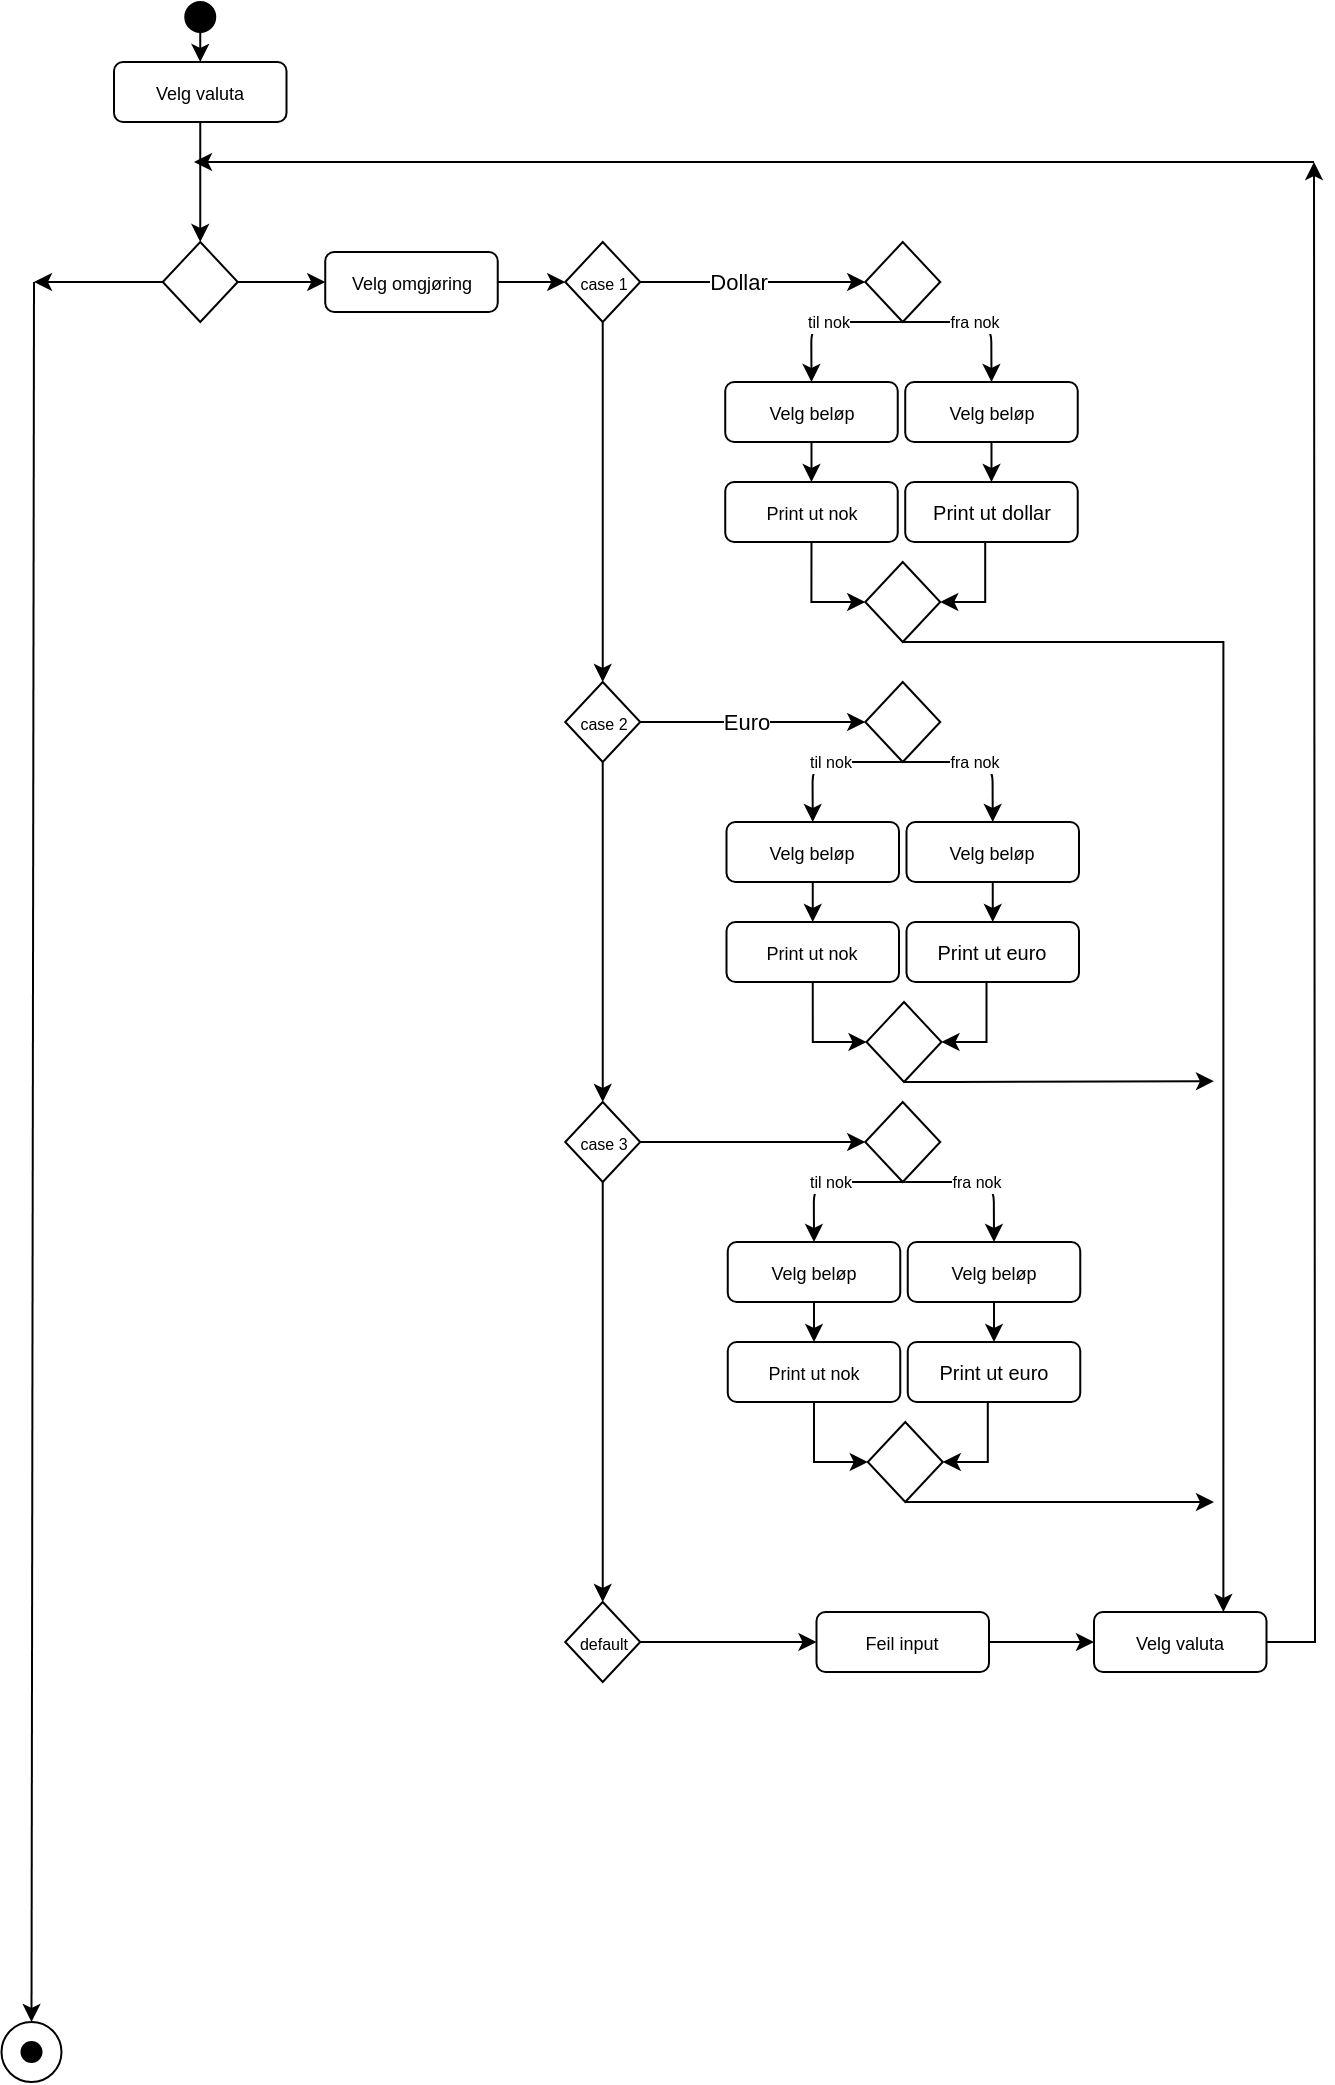 <mxfile version="13.6.2" type="device"><diagram id="JyWA14_zPHgkDeYesEHi" name="Page-1"><mxGraphModel dx="655" dy="447" grid="1" gridSize="10" guides="1" tooltips="1" connect="1" arrows="1" fold="1" page="1" pageScale="1" pageWidth="827" pageHeight="1169" math="0" shadow="0"><root><mxCell id="0"/><mxCell id="1" parent="0"/><mxCell id="v1BhZ8ggphj4JcMwc8kD-1" value="" style="ellipse;whiteSpace=wrap;html=1;aspect=fixed;fillColor=#000000;" vertex="1" parent="1"><mxGeometry x="195.63" width="15" height="15" as="geometry"/></mxCell><mxCell id="v1BhZ8ggphj4JcMwc8kD-5" style="edgeStyle=orthogonalEdgeStyle;rounded=0;orthogonalLoop=1;jettySize=auto;html=1;exitX=0.5;exitY=1;exitDx=0;exitDy=0;entryX=0.5;entryY=0;entryDx=0;entryDy=0;" edge="1" parent="1" source="v1BhZ8ggphj4JcMwc8kD-2" target="v1BhZ8ggphj4JcMwc8kD-4"><mxGeometry relative="1" as="geometry"/></mxCell><mxCell id="v1BhZ8ggphj4JcMwc8kD-2" value="&lt;font style=&quot;font-size: 9px&quot;&gt;Velg valuta&lt;/font&gt;" style="rounded=1;whiteSpace=wrap;html=1;fillColor=none;" vertex="1" parent="1"><mxGeometry x="160" y="30" width="86.25" height="30" as="geometry"/></mxCell><mxCell id="v1BhZ8ggphj4JcMwc8kD-3" value="" style="endArrow=classic;html=1;entryX=0.5;entryY=0;entryDx=0;entryDy=0;exitX=0.5;exitY=1;exitDx=0;exitDy=0;" edge="1" parent="1" source="v1BhZ8ggphj4JcMwc8kD-1" target="v1BhZ8ggphj4JcMwc8kD-2"><mxGeometry width="50" height="50" relative="1" as="geometry"><mxPoint x="400" y="60" as="sourcePoint"/><mxPoint x="450" y="10" as="targetPoint"/><Array as="points"/></mxGeometry></mxCell><mxCell id="v1BhZ8ggphj4JcMwc8kD-7" style="edgeStyle=orthogonalEdgeStyle;rounded=0;orthogonalLoop=1;jettySize=auto;html=1;exitX=1;exitY=0.5;exitDx=0;exitDy=0;entryX=0;entryY=0.5;entryDx=0;entryDy=0;" edge="1" parent="1" source="v1BhZ8ggphj4JcMwc8kD-4" target="v1BhZ8ggphj4JcMwc8kD-24"><mxGeometry relative="1" as="geometry"><mxPoint x="255.62" y="140" as="targetPoint"/></mxGeometry></mxCell><mxCell id="v1BhZ8ggphj4JcMwc8kD-4" value="" style="rhombus;whiteSpace=wrap;html=1;fillColor=none;" vertex="1" parent="1"><mxGeometry x="184.37" y="120" width="37.5" height="40" as="geometry"/></mxCell><mxCell id="v1BhZ8ggphj4JcMwc8kD-12" style="edgeStyle=orthogonalEdgeStyle;rounded=0;orthogonalLoop=1;jettySize=auto;html=1;exitX=0.5;exitY=1;exitDx=0;exitDy=0;entryX=0.5;entryY=0;entryDx=0;entryDy=0;" edge="1" parent="1" source="v1BhZ8ggphj4JcMwc8kD-10" target="v1BhZ8ggphj4JcMwc8kD-11"><mxGeometry relative="1" as="geometry"/></mxCell><mxCell id="v1BhZ8ggphj4JcMwc8kD-18" style="edgeStyle=orthogonalEdgeStyle;rounded=0;orthogonalLoop=1;jettySize=auto;html=1;exitX=1;exitY=0.5;exitDx=0;exitDy=0;entryX=0;entryY=0.5;entryDx=0;entryDy=0;" edge="1" parent="1" source="v1BhZ8ggphj4JcMwc8kD-10" target="v1BhZ8ggphj4JcMwc8kD-17"><mxGeometry relative="1" as="geometry"/></mxCell><mxCell id="v1BhZ8ggphj4JcMwc8kD-32" value="Dollar" style="edgeLabel;html=1;align=center;verticalAlign=middle;resizable=0;points=[];" vertex="1" connectable="0" parent="v1BhZ8ggphj4JcMwc8kD-18"><mxGeometry x="-0.127" relative="1" as="geometry"><mxPoint as="offset"/></mxGeometry></mxCell><mxCell id="v1BhZ8ggphj4JcMwc8kD-10" value="&lt;font style=&quot;font-size: 8px&quot;&gt;case 1&lt;/font&gt;" style="rhombus;whiteSpace=wrap;html=1;fillColor=none;" vertex="1" parent="1"><mxGeometry x="385.62" y="120" width="37.5" height="40" as="geometry"/></mxCell><mxCell id="v1BhZ8ggphj4JcMwc8kD-14" style="edgeStyle=orthogonalEdgeStyle;rounded=0;orthogonalLoop=1;jettySize=auto;html=1;exitX=0.5;exitY=1;exitDx=0;exitDy=0;entryX=0.5;entryY=0;entryDx=0;entryDy=0;" edge="1" parent="1" source="v1BhZ8ggphj4JcMwc8kD-11" target="v1BhZ8ggphj4JcMwc8kD-13"><mxGeometry relative="1" as="geometry"/></mxCell><mxCell id="v1BhZ8ggphj4JcMwc8kD-37" style="edgeStyle=orthogonalEdgeStyle;rounded=0;orthogonalLoop=1;jettySize=auto;html=1;exitX=1;exitY=0.5;exitDx=0;exitDy=0;entryX=0;entryY=0.5;entryDx=0;entryDy=0;" edge="1" parent="1" source="v1BhZ8ggphj4JcMwc8kD-11" target="v1BhZ8ggphj4JcMwc8kD-36"><mxGeometry relative="1" as="geometry"/></mxCell><mxCell id="v1BhZ8ggphj4JcMwc8kD-38" value="Euro" style="edgeLabel;html=1;align=center;verticalAlign=middle;resizable=0;points=[];" vertex="1" connectable="0" parent="v1BhZ8ggphj4JcMwc8kD-37"><mxGeometry x="-0.335" relative="1" as="geometry"><mxPoint x="15.26" as="offset"/></mxGeometry></mxCell><mxCell id="v1BhZ8ggphj4JcMwc8kD-11" value="&lt;font style=&quot;font-size: 8px&quot;&gt;case 2&lt;/font&gt;" style="rhombus;whiteSpace=wrap;html=1;fillColor=none;" vertex="1" parent="1"><mxGeometry x="385.62" y="340" width="37.5" height="40" as="geometry"/></mxCell><mxCell id="v1BhZ8ggphj4JcMwc8kD-16" style="edgeStyle=orthogonalEdgeStyle;rounded=0;orthogonalLoop=1;jettySize=auto;html=1;exitX=0.5;exitY=1;exitDx=0;exitDy=0;entryX=0.5;entryY=0;entryDx=0;entryDy=0;" edge="1" parent="1" source="v1BhZ8ggphj4JcMwc8kD-13" target="v1BhZ8ggphj4JcMwc8kD-15"><mxGeometry relative="1" as="geometry"/></mxCell><mxCell id="v1BhZ8ggphj4JcMwc8kD-53" style="edgeStyle=orthogonalEdgeStyle;rounded=0;orthogonalLoop=1;jettySize=auto;html=1;exitX=1;exitY=0.5;exitDx=0;exitDy=0;entryX=0;entryY=0.5;entryDx=0;entryDy=0;" edge="1" parent="1" source="v1BhZ8ggphj4JcMwc8kD-13" target="v1BhZ8ggphj4JcMwc8kD-52"><mxGeometry relative="1" as="geometry"/></mxCell><mxCell id="v1BhZ8ggphj4JcMwc8kD-13" value="&lt;font style=&quot;font-size: 8px&quot;&gt;case 3&lt;/font&gt;" style="rhombus;whiteSpace=wrap;html=1;fillColor=none;" vertex="1" parent="1"><mxGeometry x="385.62" y="550" width="37.5" height="40" as="geometry"/></mxCell><mxCell id="v1BhZ8ggphj4JcMwc8kD-69" style="edgeStyle=orthogonalEdgeStyle;rounded=0;orthogonalLoop=1;jettySize=auto;html=1;exitX=1;exitY=0.5;exitDx=0;exitDy=0;entryX=0;entryY=0.5;entryDx=0;entryDy=0;" edge="1" parent="1" source="v1BhZ8ggphj4JcMwc8kD-15" target="v1BhZ8ggphj4JcMwc8kD-84"><mxGeometry relative="1" as="geometry"><mxPoint x="500" y="820" as="targetPoint"/></mxGeometry></mxCell><mxCell id="v1BhZ8ggphj4JcMwc8kD-15" value="&lt;font style=&quot;font-size: 8px&quot;&gt;default&lt;br&gt;&lt;/font&gt;" style="rhombus;whiteSpace=wrap;html=1;fillColor=none;verticalAlign=middle;" vertex="1" parent="1"><mxGeometry x="385.62" y="800" width="37.5" height="40" as="geometry"/></mxCell><mxCell id="v1BhZ8ggphj4JcMwc8kD-17" value="" style="rhombus;whiteSpace=wrap;html=1;fillColor=none;" vertex="1" parent="1"><mxGeometry x="535.62" y="120" width="37.5" height="40" as="geometry"/></mxCell><mxCell id="v1BhZ8ggphj4JcMwc8kD-27" style="edgeStyle=orthogonalEdgeStyle;rounded=0;orthogonalLoop=1;jettySize=auto;html=1;exitX=0.5;exitY=1;exitDx=0;exitDy=0;entryX=0.5;entryY=0;entryDx=0;entryDy=0;" edge="1" parent="1" source="v1BhZ8ggphj4JcMwc8kD-19" target="v1BhZ8ggphj4JcMwc8kD-26"><mxGeometry relative="1" as="geometry"/></mxCell><mxCell id="v1BhZ8ggphj4JcMwc8kD-19" value="&lt;font style=&quot;font-size: 9px&quot;&gt;Velg beløp&lt;/font&gt;" style="rounded=1;whiteSpace=wrap;html=1;fillColor=none;" vertex="1" parent="1"><mxGeometry x="465.62" y="190" width="86.25" height="30" as="geometry"/></mxCell><mxCell id="v1BhZ8ggphj4JcMwc8kD-29" style="edgeStyle=orthogonalEdgeStyle;rounded=0;orthogonalLoop=1;jettySize=auto;html=1;exitX=0.5;exitY=1;exitDx=0;exitDy=0;entryX=0.5;entryY=0;entryDx=0;entryDy=0;" edge="1" parent="1" source="v1BhZ8ggphj4JcMwc8kD-21" target="v1BhZ8ggphj4JcMwc8kD-28"><mxGeometry relative="1" as="geometry"/></mxCell><mxCell id="v1BhZ8ggphj4JcMwc8kD-21" value="&lt;font style=&quot;font-size: 9px&quot;&gt;Velg beløp&lt;/font&gt;" style="rounded=1;whiteSpace=wrap;html=1;fillColor=none;" vertex="1" parent="1"><mxGeometry x="555.62" y="190" width="86.25" height="30" as="geometry"/></mxCell><mxCell id="v1BhZ8ggphj4JcMwc8kD-22" value="" style="endArrow=classic;html=1;exitX=0.5;exitY=1;exitDx=0;exitDy=0;entryX=0.5;entryY=0;entryDx=0;entryDy=0;" edge="1" parent="1" source="v1BhZ8ggphj4JcMwc8kD-17" target="v1BhZ8ggphj4JcMwc8kD-19"><mxGeometry width="50" height="50" relative="1" as="geometry"><mxPoint x="485.62" y="240" as="sourcePoint"/><mxPoint x="535.62" y="190" as="targetPoint"/><Array as="points"><mxPoint x="508.62" y="160"/></Array></mxGeometry></mxCell><mxCell id="v1BhZ8ggphj4JcMwc8kD-30" value="&lt;font style=&quot;font-size: 8px&quot;&gt;til nok&lt;/font&gt;" style="edgeLabel;html=1;align=center;verticalAlign=middle;resizable=0;points=[];" vertex="1" connectable="0" parent="v1BhZ8ggphj4JcMwc8kD-22"><mxGeometry x="-0.015" y="-1" relative="1" as="geometry"><mxPoint as="offset"/></mxGeometry></mxCell><mxCell id="v1BhZ8ggphj4JcMwc8kD-23" value="" style="endArrow=classic;html=1;exitX=0.5;exitY=1;exitDx=0;exitDy=0;entryX=0.5;entryY=0;entryDx=0;entryDy=0;" edge="1" parent="1" source="v1BhZ8ggphj4JcMwc8kD-17" target="v1BhZ8ggphj4JcMwc8kD-21"><mxGeometry width="50" height="50" relative="1" as="geometry"><mxPoint x="564.37" y="170" as="sourcePoint"/><mxPoint x="518.745" y="200" as="targetPoint"/><Array as="points"><mxPoint x="598.62" y="160"/></Array></mxGeometry></mxCell><mxCell id="v1BhZ8ggphj4JcMwc8kD-31" value="&lt;font style=&quot;font-size: 8px&quot;&gt;fra nok&lt;br&gt;&lt;/font&gt;" style="edgeLabel;html=1;align=center;verticalAlign=middle;resizable=0;points=[];" vertex="1" connectable="0" parent="v1BhZ8ggphj4JcMwc8kD-23"><mxGeometry x="-0.054" y="1" relative="1" as="geometry"><mxPoint as="offset"/></mxGeometry></mxCell><mxCell id="v1BhZ8ggphj4JcMwc8kD-25" style="edgeStyle=orthogonalEdgeStyle;rounded=0;orthogonalLoop=1;jettySize=auto;html=1;exitX=1;exitY=0.5;exitDx=0;exitDy=0;entryX=0;entryY=0.5;entryDx=0;entryDy=0;" edge="1" parent="1" source="v1BhZ8ggphj4JcMwc8kD-24" target="v1BhZ8ggphj4JcMwc8kD-10"><mxGeometry relative="1" as="geometry"/></mxCell><mxCell id="v1BhZ8ggphj4JcMwc8kD-24" value="&lt;font style=&quot;font-size: 9px&quot;&gt;Velg omgjøring&lt;br&gt;&lt;/font&gt;" style="rounded=1;whiteSpace=wrap;html=1;fillColor=none;" vertex="1" parent="1"><mxGeometry x="265.62" y="125" width="86.25" height="30" as="geometry"/></mxCell><mxCell id="v1BhZ8ggphj4JcMwc8kD-34" style="edgeStyle=orthogonalEdgeStyle;rounded=0;orthogonalLoop=1;jettySize=auto;html=1;exitX=0.5;exitY=1;exitDx=0;exitDy=0;entryX=0;entryY=0.5;entryDx=0;entryDy=0;" edge="1" parent="1" source="v1BhZ8ggphj4JcMwc8kD-26" target="v1BhZ8ggphj4JcMwc8kD-33"><mxGeometry relative="1" as="geometry"/></mxCell><mxCell id="v1BhZ8ggphj4JcMwc8kD-26" value="&lt;font style=&quot;font-size: 9px&quot;&gt;Print ut nok&lt;/font&gt;" style="rounded=1;whiteSpace=wrap;html=1;fillColor=none;" vertex="1" parent="1"><mxGeometry x="465.62" y="240" width="86.25" height="30" as="geometry"/></mxCell><mxCell id="v1BhZ8ggphj4JcMwc8kD-35" style="edgeStyle=orthogonalEdgeStyle;rounded=0;orthogonalLoop=1;jettySize=auto;html=1;exitX=0.5;exitY=1;exitDx=0;exitDy=0;entryX=1;entryY=0.5;entryDx=0;entryDy=0;" edge="1" parent="1" source="v1BhZ8ggphj4JcMwc8kD-28" target="v1BhZ8ggphj4JcMwc8kD-33"><mxGeometry relative="1" as="geometry"><Array as="points"><mxPoint x="595.62" y="270"/><mxPoint x="595.62" y="300"/></Array></mxGeometry></mxCell><mxCell id="v1BhZ8ggphj4JcMwc8kD-28" value="&lt;font size=&quot;1&quot;&gt;Print ut dollar&lt;/font&gt;" style="rounded=1;whiteSpace=wrap;html=1;fillColor=none;" vertex="1" parent="1"><mxGeometry x="555.62" y="240" width="86.25" height="30" as="geometry"/></mxCell><mxCell id="v1BhZ8ggphj4JcMwc8kD-98" style="edgeStyle=orthogonalEdgeStyle;rounded=0;orthogonalLoop=1;jettySize=auto;html=1;exitX=0.5;exitY=1;exitDx=0;exitDy=0;entryX=0.75;entryY=0;entryDx=0;entryDy=0;" edge="1" parent="1" source="v1BhZ8ggphj4JcMwc8kD-33" target="v1BhZ8ggphj4JcMwc8kD-86"><mxGeometry relative="1" as="geometry"><mxPoint x="720" y="590" as="targetPoint"/><Array as="points"><mxPoint x="715" y="320"/></Array></mxGeometry></mxCell><mxCell id="v1BhZ8ggphj4JcMwc8kD-33" value="" style="rhombus;whiteSpace=wrap;html=1;fillColor=none;" vertex="1" parent="1"><mxGeometry x="535.62" y="280" width="37.5" height="40" as="geometry"/></mxCell><mxCell id="v1BhZ8ggphj4JcMwc8kD-36" value="" style="rhombus;whiteSpace=wrap;html=1;fillColor=none;" vertex="1" parent="1"><mxGeometry x="535.62" y="340" width="37.5" height="40" as="geometry"/></mxCell><mxCell id="v1BhZ8ggphj4JcMwc8kD-39" style="edgeStyle=orthogonalEdgeStyle;rounded=0;orthogonalLoop=1;jettySize=auto;html=1;exitX=0.5;exitY=1;exitDx=0;exitDy=0;entryX=0.5;entryY=0;entryDx=0;entryDy=0;" edge="1" source="v1BhZ8ggphj4JcMwc8kD-40" target="v1BhZ8ggphj4JcMwc8kD-48" parent="1"><mxGeometry relative="1" as="geometry"/></mxCell><mxCell id="v1BhZ8ggphj4JcMwc8kD-40" value="&lt;font style=&quot;font-size: 9px&quot;&gt;Velg beløp&lt;/font&gt;" style="rounded=1;whiteSpace=wrap;html=1;fillColor=none;" vertex="1" parent="1"><mxGeometry x="466.25" y="410" width="86.25" height="30" as="geometry"/></mxCell><mxCell id="v1BhZ8ggphj4JcMwc8kD-41" style="edgeStyle=orthogonalEdgeStyle;rounded=0;orthogonalLoop=1;jettySize=auto;html=1;exitX=0.5;exitY=1;exitDx=0;exitDy=0;entryX=0.5;entryY=0;entryDx=0;entryDy=0;" edge="1" source="v1BhZ8ggphj4JcMwc8kD-42" target="v1BhZ8ggphj4JcMwc8kD-50" parent="1"><mxGeometry relative="1" as="geometry"/></mxCell><mxCell id="v1BhZ8ggphj4JcMwc8kD-42" value="&lt;font style=&quot;font-size: 9px&quot;&gt;Velg beløp&lt;/font&gt;" style="rounded=1;whiteSpace=wrap;html=1;fillColor=none;" vertex="1" parent="1"><mxGeometry x="556.25" y="410" width="86.25" height="30" as="geometry"/></mxCell><mxCell id="v1BhZ8ggphj4JcMwc8kD-43" value="" style="endArrow=classic;html=1;exitX=0.5;exitY=1;exitDx=0;exitDy=0;entryX=0.5;entryY=0;entryDx=0;entryDy=0;" edge="1" target="v1BhZ8ggphj4JcMwc8kD-40" parent="1"><mxGeometry width="50" height="50" relative="1" as="geometry"><mxPoint x="555" y="380" as="sourcePoint"/><mxPoint x="536.25" y="410" as="targetPoint"/><Array as="points"><mxPoint x="509.25" y="380"/></Array></mxGeometry></mxCell><mxCell id="v1BhZ8ggphj4JcMwc8kD-44" value="&lt;font style=&quot;font-size: 8px&quot;&gt;til nok&lt;/font&gt;" style="edgeLabel;html=1;align=center;verticalAlign=middle;resizable=0;points=[];" vertex="1" connectable="0" parent="v1BhZ8ggphj4JcMwc8kD-43"><mxGeometry x="-0.015" y="-1" relative="1" as="geometry"><mxPoint as="offset"/></mxGeometry></mxCell><mxCell id="v1BhZ8ggphj4JcMwc8kD-45" value="" style="endArrow=classic;html=1;exitX=0.5;exitY=1;exitDx=0;exitDy=0;entryX=0.5;entryY=0;entryDx=0;entryDy=0;" edge="1" target="v1BhZ8ggphj4JcMwc8kD-42" parent="1"><mxGeometry width="50" height="50" relative="1" as="geometry"><mxPoint x="555" y="380" as="sourcePoint"/><mxPoint x="519.375" y="420" as="targetPoint"/><Array as="points"><mxPoint x="599.25" y="380"/></Array></mxGeometry></mxCell><mxCell id="v1BhZ8ggphj4JcMwc8kD-46" value="&lt;font style=&quot;font-size: 8px&quot;&gt;fra nok&lt;br&gt;&lt;/font&gt;" style="edgeLabel;html=1;align=center;verticalAlign=middle;resizable=0;points=[];" vertex="1" connectable="0" parent="v1BhZ8ggphj4JcMwc8kD-45"><mxGeometry x="-0.054" y="1" relative="1" as="geometry"><mxPoint as="offset"/></mxGeometry></mxCell><mxCell id="v1BhZ8ggphj4JcMwc8kD-47" style="edgeStyle=orthogonalEdgeStyle;rounded=0;orthogonalLoop=1;jettySize=auto;html=1;exitX=0.5;exitY=1;exitDx=0;exitDy=0;entryX=0;entryY=0.5;entryDx=0;entryDy=0;" edge="1" source="v1BhZ8ggphj4JcMwc8kD-48" target="v1BhZ8ggphj4JcMwc8kD-51" parent="1"><mxGeometry relative="1" as="geometry"/></mxCell><mxCell id="v1BhZ8ggphj4JcMwc8kD-48" value="&lt;font style=&quot;font-size: 9px&quot;&gt;Print ut nok&lt;/font&gt;" style="rounded=1;whiteSpace=wrap;html=1;fillColor=none;" vertex="1" parent="1"><mxGeometry x="466.25" y="460" width="86.25" height="30" as="geometry"/></mxCell><mxCell id="v1BhZ8ggphj4JcMwc8kD-49" style="edgeStyle=orthogonalEdgeStyle;rounded=0;orthogonalLoop=1;jettySize=auto;html=1;exitX=0.5;exitY=1;exitDx=0;exitDy=0;entryX=1;entryY=0.5;entryDx=0;entryDy=0;" edge="1" source="v1BhZ8ggphj4JcMwc8kD-50" target="v1BhZ8ggphj4JcMwc8kD-51" parent="1"><mxGeometry relative="1" as="geometry"><Array as="points"><mxPoint x="596.25" y="490"/><mxPoint x="596.25" y="520"/></Array></mxGeometry></mxCell><mxCell id="v1BhZ8ggphj4JcMwc8kD-50" value="&lt;font size=&quot;1&quot;&gt;Print ut euro&lt;/font&gt;" style="rounded=1;whiteSpace=wrap;html=1;fillColor=none;" vertex="1" parent="1"><mxGeometry x="556.25" y="460" width="86.25" height="30" as="geometry"/></mxCell><mxCell id="v1BhZ8ggphj4JcMwc8kD-99" style="edgeStyle=orthogonalEdgeStyle;rounded=0;orthogonalLoop=1;jettySize=auto;html=1;exitX=0.5;exitY=1;exitDx=0;exitDy=0;" edge="1" parent="1" source="v1BhZ8ggphj4JcMwc8kD-51"><mxGeometry relative="1" as="geometry"><mxPoint x="710" y="539.588" as="targetPoint"/><Array as="points"><mxPoint x="580" y="540"/><mxPoint x="580" y="540"/></Array></mxGeometry></mxCell><mxCell id="v1BhZ8ggphj4JcMwc8kD-51" value="" style="rhombus;whiteSpace=wrap;html=1;fillColor=none;" vertex="1" parent="1"><mxGeometry x="536.25" y="500" width="37.5" height="40" as="geometry"/></mxCell><mxCell id="v1BhZ8ggphj4JcMwc8kD-52" value="" style="rhombus;whiteSpace=wrap;html=1;fillColor=none;" vertex="1" parent="1"><mxGeometry x="535.62" y="550" width="37.5" height="40" as="geometry"/></mxCell><mxCell id="v1BhZ8ggphj4JcMwc8kD-54" style="edgeStyle=orthogonalEdgeStyle;rounded=0;orthogonalLoop=1;jettySize=auto;html=1;exitX=0.5;exitY=1;exitDx=0;exitDy=0;entryX=0.5;entryY=0;entryDx=0;entryDy=0;" edge="1" source="v1BhZ8ggphj4JcMwc8kD-55" target="v1BhZ8ggphj4JcMwc8kD-63" parent="1"><mxGeometry relative="1" as="geometry"/></mxCell><mxCell id="v1BhZ8ggphj4JcMwc8kD-55" value="&lt;font style=&quot;font-size: 9px&quot;&gt;Velg beløp&lt;/font&gt;" style="rounded=1;whiteSpace=wrap;html=1;fillColor=none;" vertex="1" parent="1"><mxGeometry x="466.88" y="620" width="86.25" height="30" as="geometry"/></mxCell><mxCell id="v1BhZ8ggphj4JcMwc8kD-56" style="edgeStyle=orthogonalEdgeStyle;rounded=0;orthogonalLoop=1;jettySize=auto;html=1;exitX=0.5;exitY=1;exitDx=0;exitDy=0;entryX=0.5;entryY=0;entryDx=0;entryDy=0;" edge="1" source="v1BhZ8ggphj4JcMwc8kD-57" target="v1BhZ8ggphj4JcMwc8kD-65" parent="1"><mxGeometry relative="1" as="geometry"/></mxCell><mxCell id="v1BhZ8ggphj4JcMwc8kD-57" value="&lt;font style=&quot;font-size: 9px&quot;&gt;Velg beløp&lt;/font&gt;" style="rounded=1;whiteSpace=wrap;html=1;fillColor=none;" vertex="1" parent="1"><mxGeometry x="556.88" y="620" width="86.25" height="30" as="geometry"/></mxCell><mxCell id="v1BhZ8ggphj4JcMwc8kD-58" value="" style="endArrow=classic;html=1;exitX=0.5;exitY=1;exitDx=0;exitDy=0;entryX=0.5;entryY=0;entryDx=0;entryDy=0;" edge="1" target="v1BhZ8ggphj4JcMwc8kD-55" parent="1"><mxGeometry width="50" height="50" relative="1" as="geometry"><mxPoint x="555.63" y="590" as="sourcePoint"/><mxPoint x="536.88" y="620" as="targetPoint"/><Array as="points"><mxPoint x="509.88" y="590"/></Array></mxGeometry></mxCell><mxCell id="v1BhZ8ggphj4JcMwc8kD-59" value="&lt;font style=&quot;font-size: 8px&quot;&gt;til nok&lt;/font&gt;" style="edgeLabel;html=1;align=center;verticalAlign=middle;resizable=0;points=[];" vertex="1" connectable="0" parent="v1BhZ8ggphj4JcMwc8kD-58"><mxGeometry x="-0.015" y="-1" relative="1" as="geometry"><mxPoint as="offset"/></mxGeometry></mxCell><mxCell id="v1BhZ8ggphj4JcMwc8kD-60" value="" style="endArrow=classic;html=1;exitX=0.5;exitY=1;exitDx=0;exitDy=0;entryX=0.5;entryY=0;entryDx=0;entryDy=0;" edge="1" target="v1BhZ8ggphj4JcMwc8kD-57" parent="1"><mxGeometry width="50" height="50" relative="1" as="geometry"><mxPoint x="555.63" y="590" as="sourcePoint"/><mxPoint x="520.005" y="630" as="targetPoint"/><Array as="points"><mxPoint x="599.88" y="590"/></Array></mxGeometry></mxCell><mxCell id="v1BhZ8ggphj4JcMwc8kD-61" value="&lt;font style=&quot;font-size: 8px&quot;&gt;fra nok&lt;br&gt;&lt;/font&gt;" style="edgeLabel;html=1;align=center;verticalAlign=middle;resizable=0;points=[];" vertex="1" connectable="0" parent="v1BhZ8ggphj4JcMwc8kD-60"><mxGeometry x="-0.054" y="1" relative="1" as="geometry"><mxPoint as="offset"/></mxGeometry></mxCell><mxCell id="v1BhZ8ggphj4JcMwc8kD-62" style="edgeStyle=orthogonalEdgeStyle;rounded=0;orthogonalLoop=1;jettySize=auto;html=1;exitX=0.5;exitY=1;exitDx=0;exitDy=0;entryX=0;entryY=0.5;entryDx=0;entryDy=0;" edge="1" source="v1BhZ8ggphj4JcMwc8kD-63" target="v1BhZ8ggphj4JcMwc8kD-66" parent="1"><mxGeometry relative="1" as="geometry"/></mxCell><mxCell id="v1BhZ8ggphj4JcMwc8kD-63" value="&lt;font style=&quot;font-size: 9px&quot;&gt;Print ut nok&lt;/font&gt;" style="rounded=1;whiteSpace=wrap;html=1;fillColor=none;" vertex="1" parent="1"><mxGeometry x="466.88" y="670" width="86.25" height="30" as="geometry"/></mxCell><mxCell id="v1BhZ8ggphj4JcMwc8kD-64" style="edgeStyle=orthogonalEdgeStyle;rounded=0;orthogonalLoop=1;jettySize=auto;html=1;exitX=0.5;exitY=1;exitDx=0;exitDy=0;entryX=1;entryY=0.5;entryDx=0;entryDy=0;" edge="1" source="v1BhZ8ggphj4JcMwc8kD-65" target="v1BhZ8ggphj4JcMwc8kD-66" parent="1"><mxGeometry relative="1" as="geometry"><Array as="points"><mxPoint x="596.88" y="700"/><mxPoint x="596.88" y="730"/></Array></mxGeometry></mxCell><mxCell id="v1BhZ8ggphj4JcMwc8kD-65" value="&lt;font size=&quot;1&quot;&gt;Print ut euro&lt;/font&gt;" style="rounded=1;whiteSpace=wrap;html=1;fillColor=none;" vertex="1" parent="1"><mxGeometry x="556.88" y="670" width="86.25" height="30" as="geometry"/></mxCell><mxCell id="v1BhZ8ggphj4JcMwc8kD-66" value="" style="rhombus;whiteSpace=wrap;html=1;fillColor=none;" vertex="1" parent="1"><mxGeometry x="536.88" y="710" width="37.5" height="40" as="geometry"/></mxCell><mxCell id="v1BhZ8ggphj4JcMwc8kD-87" style="edgeStyle=orthogonalEdgeStyle;rounded=0;orthogonalLoop=1;jettySize=auto;html=1;exitX=1;exitY=0.5;exitDx=0;exitDy=0;entryX=0;entryY=0.5;entryDx=0;entryDy=0;" edge="1" parent="1" source="v1BhZ8ggphj4JcMwc8kD-84" target="v1BhZ8ggphj4JcMwc8kD-86"><mxGeometry relative="1" as="geometry"/></mxCell><mxCell id="v1BhZ8ggphj4JcMwc8kD-84" value="&lt;font style=&quot;font-size: 9px&quot;&gt;Feil input&lt;/font&gt;" style="rounded=1;whiteSpace=wrap;html=1;fillColor=none;" vertex="1" parent="1"><mxGeometry x="511.25" y="805" width="86.25" height="30" as="geometry"/></mxCell><mxCell id="v1BhZ8ggphj4JcMwc8kD-88" style="edgeStyle=orthogonalEdgeStyle;rounded=0;orthogonalLoop=1;jettySize=auto;html=1;exitX=1;exitY=0.5;exitDx=0;exitDy=0;" edge="1" parent="1" source="v1BhZ8ggphj4JcMwc8kD-86"><mxGeometry relative="1" as="geometry"><mxPoint x="760" y="80" as="targetPoint"/></mxGeometry></mxCell><mxCell id="v1BhZ8ggphj4JcMwc8kD-86" value="&lt;font style=&quot;font-size: 9px&quot;&gt;Velg valuta&lt;/font&gt;" style="rounded=1;whiteSpace=wrap;html=1;fillColor=none;" vertex="1" parent="1"><mxGeometry x="650" y="805" width="86.25" height="30" as="geometry"/></mxCell><mxCell id="v1BhZ8ggphj4JcMwc8kD-89" value="" style="endArrow=classic;html=1;" edge="1" parent="1"><mxGeometry width="50" height="50" relative="1" as="geometry"><mxPoint x="760" y="80" as="sourcePoint"/><mxPoint x="200" y="80" as="targetPoint"/></mxGeometry></mxCell><mxCell id="v1BhZ8ggphj4JcMwc8kD-93" value="" style="endArrow=classic;html=1;entryX=0.5;entryY=0;entryDx=0;entryDy=0;" edge="1" parent="1" target="v1BhZ8ggphj4JcMwc8kD-95"><mxGeometry width="50" height="50" relative="1" as="geometry"><mxPoint x="120" y="140" as="sourcePoint"/><mxPoint x="120" y="920" as="targetPoint"/></mxGeometry></mxCell><mxCell id="v1BhZ8ggphj4JcMwc8kD-94" value="" style="endArrow=classic;html=1;exitX=0;exitY=0.5;exitDx=0;exitDy=0;" edge="1" parent="1" source="v1BhZ8ggphj4JcMwc8kD-4"><mxGeometry width="50" height="50" relative="1" as="geometry"><mxPoint x="100" y="140" as="sourcePoint"/><mxPoint x="120" y="140" as="targetPoint"/></mxGeometry></mxCell><mxCell id="v1BhZ8ggphj4JcMwc8kD-95" value="" style="ellipse;whiteSpace=wrap;html=1;aspect=fixed;fillColor=none;" vertex="1" parent="1"><mxGeometry x="103.75" y="1010" width="30" height="30" as="geometry"/></mxCell><mxCell id="v1BhZ8ggphj4JcMwc8kD-96" value="" style="ellipse;whiteSpace=wrap;html=1;aspect=fixed;fillColor=#000000;" vertex="1" parent="1"><mxGeometry x="113.75" y="1020" width="10" height="10" as="geometry"/></mxCell><mxCell id="v1BhZ8ggphj4JcMwc8kD-101" value="" style="endArrow=classic;html=1;exitX=0.5;exitY=1;exitDx=0;exitDy=0;" edge="1" parent="1" source="v1BhZ8ggphj4JcMwc8kD-66"><mxGeometry width="50" height="50" relative="1" as="geometry"><mxPoint x="573.12" y="780" as="sourcePoint"/><mxPoint x="710" y="750" as="targetPoint"/></mxGeometry></mxCell></root></mxGraphModel></diagram></mxfile>